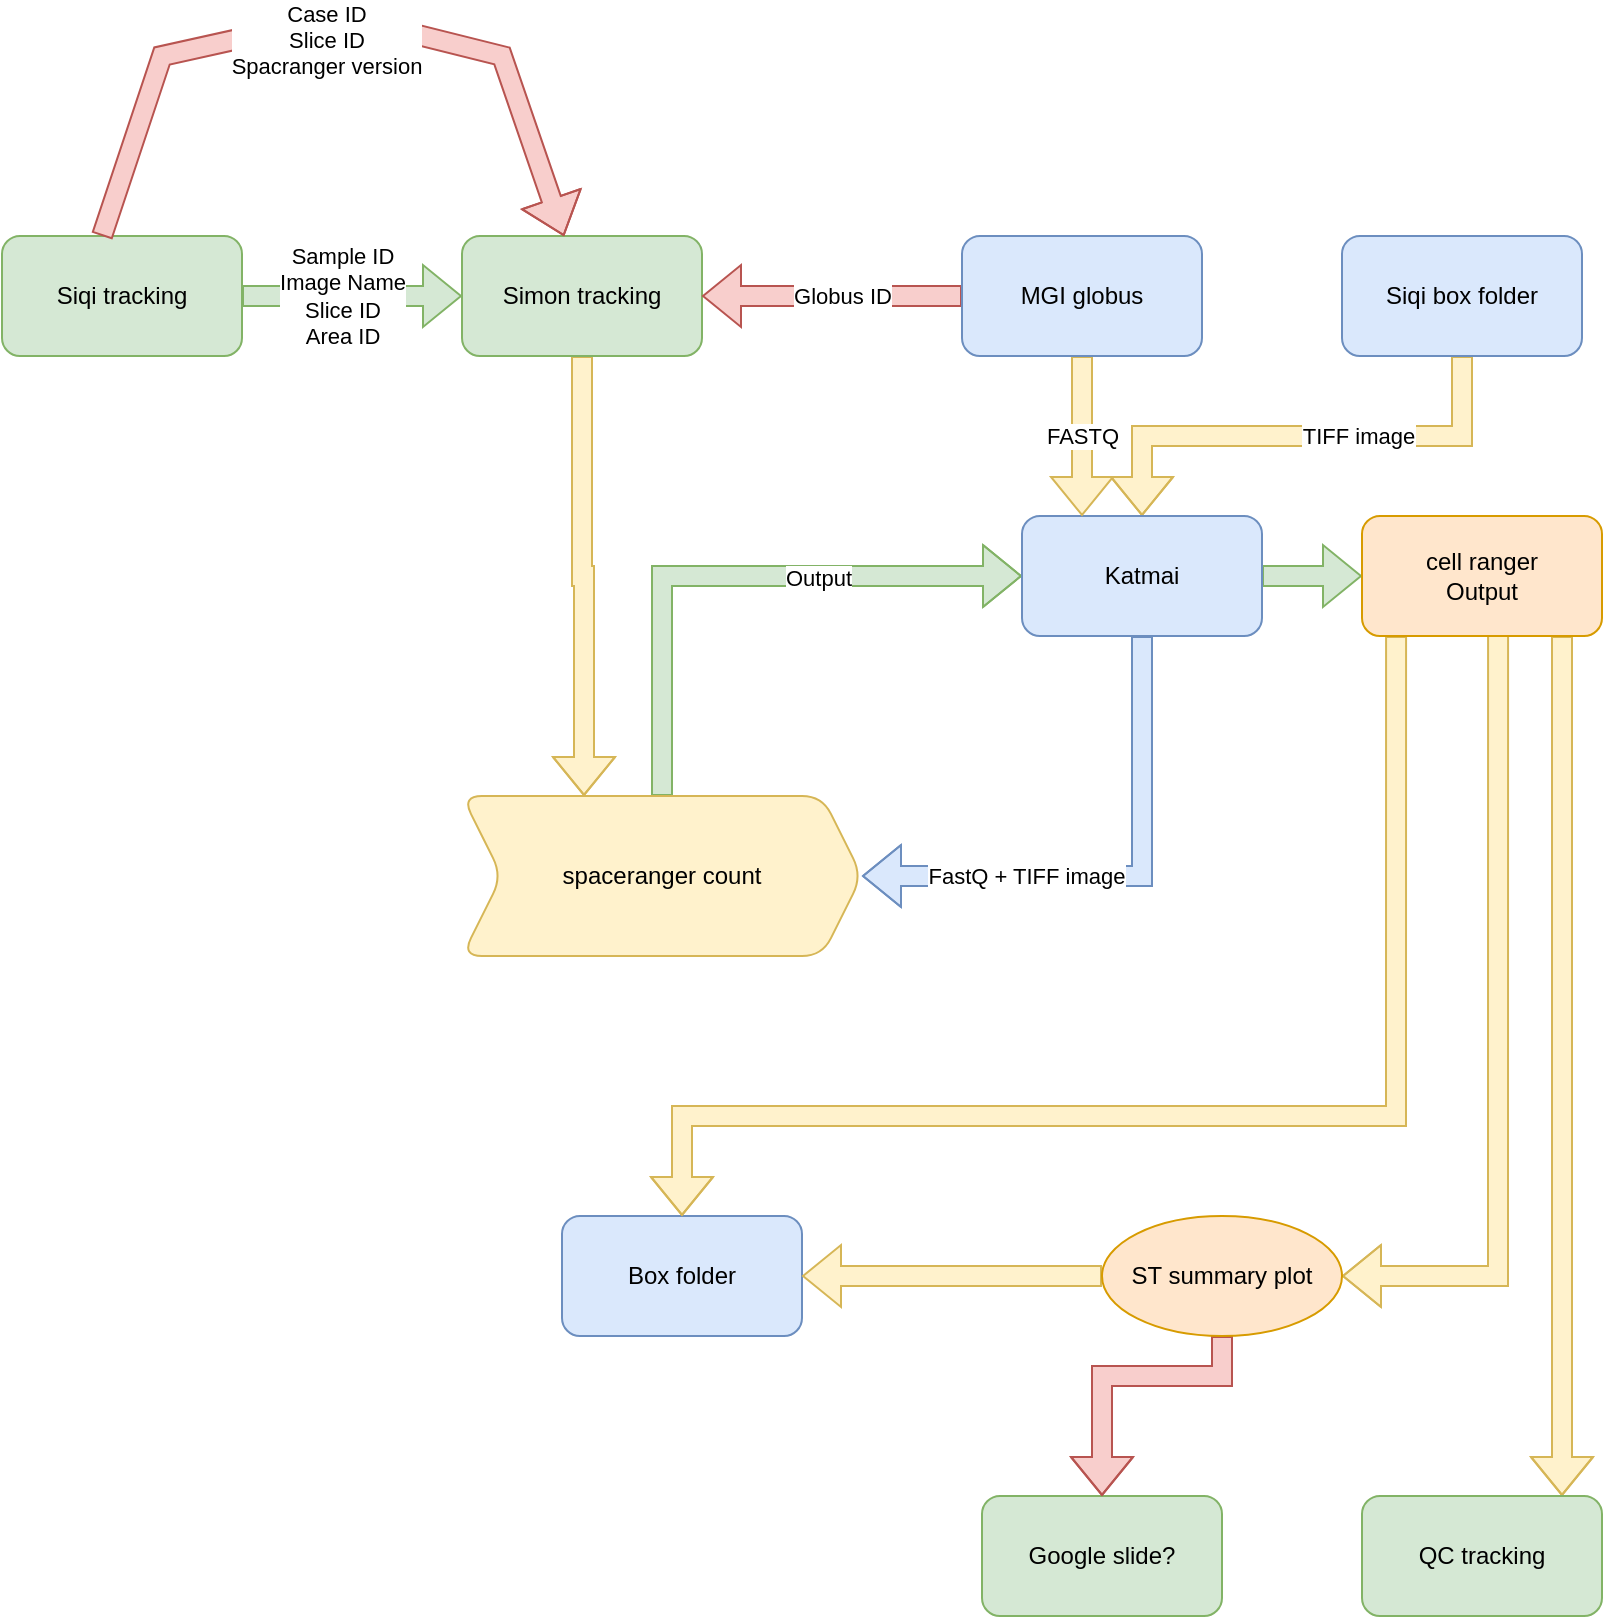 <mxfile version="20.2.8" type="github"><diagram id="chlIG1ylPpCfMNX09vV1" name="Page-1"><mxGraphModel dx="2028" dy="1056" grid="1" gridSize="10" guides="1" tooltips="1" connect="1" arrows="1" fold="1" page="1" pageScale="1" pageWidth="850" pageHeight="1100" math="0" shadow="0"><root><mxCell id="0"/><mxCell id="1" parent="0"/><mxCell id="7oGNp_6ggQTnMtsgFMvF-4" value="" style="edgeStyle=orthogonalEdgeStyle;rounded=0;orthogonalLoop=1;jettySize=auto;html=1;strokeColor=#82b366;shape=flexArrow;fillColor=#d5e8d4;" edge="1" parent="1" source="7oGNp_6ggQTnMtsgFMvF-2" target="7oGNp_6ggQTnMtsgFMvF-3"><mxGeometry relative="1" as="geometry"/></mxCell><mxCell id="7oGNp_6ggQTnMtsgFMvF-15" value="Sample ID&lt;br&gt;Image Name&lt;br&gt;Slice ID&lt;br&gt;Area ID" style="edgeLabel;html=1;align=center;verticalAlign=middle;resizable=0;points=[];" vertex="1" connectable="0" parent="7oGNp_6ggQTnMtsgFMvF-4"><mxGeometry x="-0.345" y="-4" relative="1" as="geometry"><mxPoint x="14" y="-4" as="offset"/></mxGeometry></mxCell><mxCell id="7oGNp_6ggQTnMtsgFMvF-2" value="Siqi tracking" style="rounded=1;whiteSpace=wrap;html=1;fillColor=#d5e8d4;strokeColor=#82b366;" vertex="1" parent="1"><mxGeometry x="-800" y="220" width="120" height="60" as="geometry"/></mxCell><mxCell id="7oGNp_6ggQTnMtsgFMvF-6" value="" style="edgeStyle=orthogonalEdgeStyle;rounded=0;orthogonalLoop=1;jettySize=auto;html=1;strokeColor=#d6b656;entryX=0.305;entryY=0;entryDx=0;entryDy=0;entryPerimeter=0;shape=flexArrow;fillColor=#fff2cc;" edge="1" parent="1" source="7oGNp_6ggQTnMtsgFMvF-3" target="7oGNp_6ggQTnMtsgFMvF-5"><mxGeometry relative="1" as="geometry"/></mxCell><mxCell id="7oGNp_6ggQTnMtsgFMvF-3" value="Simon tracking" style="whiteSpace=wrap;html=1;rounded=1;fillColor=#d5e8d4;strokeColor=#82b366;" vertex="1" parent="1"><mxGeometry x="-570" y="220" width="120" height="60" as="geometry"/></mxCell><mxCell id="7oGNp_6ggQTnMtsgFMvF-21" style="edgeStyle=orthogonalEdgeStyle;shape=flexArrow;curved=1;rounded=0;orthogonalLoop=1;jettySize=auto;html=1;entryX=0;entryY=0.5;entryDx=0;entryDy=0;strokeColor=#82b366;fillColor=#d5e8d4;" edge="1" parent="1" source="7oGNp_6ggQTnMtsgFMvF-5" target="7oGNp_6ggQTnMtsgFMvF-8"><mxGeometry relative="1" as="geometry"><Array as="points"><mxPoint x="-470" y="390"/></Array></mxGeometry></mxCell><mxCell id="7oGNp_6ggQTnMtsgFMvF-22" value="Output" style="edgeLabel;html=1;align=center;verticalAlign=middle;resizable=0;points=[];" vertex="1" connectable="0" parent="7oGNp_6ggQTnMtsgFMvF-21"><mxGeometry x="0.297" y="-1" relative="1" as="geometry"><mxPoint as="offset"/></mxGeometry></mxCell><mxCell id="7oGNp_6ggQTnMtsgFMvF-5" value="spaceranger count" style="shape=step;perimeter=stepPerimeter;whiteSpace=wrap;html=1;fixedSize=1;rounded=1;fillColor=#fff2cc;strokeColor=#d6b656;" vertex="1" parent="1"><mxGeometry x="-570" y="500" width="200" height="80" as="geometry"/></mxCell><mxCell id="7oGNp_6ggQTnMtsgFMvF-9" value="TIFF image" style="edgeStyle=orthogonalEdgeStyle;rounded=0;orthogonalLoop=1;jettySize=auto;html=1;exitX=0.5;exitY=1;exitDx=0;exitDy=0;strokeColor=#d6b656;shape=flexArrow;fillColor=#fff2cc;" edge="1" parent="1" source="7oGNp_6ggQTnMtsgFMvF-7" target="7oGNp_6ggQTnMtsgFMvF-8"><mxGeometry x="-0.231" relative="1" as="geometry"><Array as="points"><mxPoint x="-70" y="320"/><mxPoint x="-230" y="320"/></Array><mxPoint as="offset"/></mxGeometry></mxCell><mxCell id="7oGNp_6ggQTnMtsgFMvF-7" value="Siqi box folder" style="rounded=1;whiteSpace=wrap;html=1;fillColor=#dae8fc;strokeColor=#6c8ebf;" vertex="1" parent="1"><mxGeometry x="-130" y="220" width="120" height="60" as="geometry"/></mxCell><mxCell id="7oGNp_6ggQTnMtsgFMvF-20" style="edgeStyle=orthogonalEdgeStyle;shape=flexArrow;curved=1;rounded=0;orthogonalLoop=1;jettySize=auto;html=1;exitX=0.5;exitY=1;exitDx=0;exitDy=0;entryX=1;entryY=0.5;entryDx=0;entryDy=0;strokeColor=#6c8ebf;fillColor=#dae8fc;" edge="1" parent="1" source="7oGNp_6ggQTnMtsgFMvF-8" target="7oGNp_6ggQTnMtsgFMvF-5"><mxGeometry relative="1" as="geometry"/></mxCell><mxCell id="7oGNp_6ggQTnMtsgFMvF-45" value="FastQ + TIFF image" style="edgeLabel;html=1;align=center;verticalAlign=middle;resizable=0;points=[];" vertex="1" connectable="0" parent="7oGNp_6ggQTnMtsgFMvF-20"><mxGeometry x="0.369" y="4" relative="1" as="geometry"><mxPoint y="-4" as="offset"/></mxGeometry></mxCell><mxCell id="7oGNp_6ggQTnMtsgFMvF-29" value="" style="edgeStyle=orthogonalEdgeStyle;shape=flexArrow;curved=1;rounded=0;orthogonalLoop=1;jettySize=auto;html=1;strokeColor=#82b366;exitX=1;exitY=0.5;exitDx=0;exitDy=0;fillColor=#d5e8d4;" edge="1" parent="1" source="7oGNp_6ggQTnMtsgFMvF-8" target="7oGNp_6ggQTnMtsgFMvF-28"><mxGeometry relative="1" as="geometry"/></mxCell><mxCell id="7oGNp_6ggQTnMtsgFMvF-8" value="Katmai" style="whiteSpace=wrap;html=1;rounded=1;fillColor=#dae8fc;strokeColor=#6c8ebf;" vertex="1" parent="1"><mxGeometry x="-290" y="360" width="120" height="60" as="geometry"/></mxCell><mxCell id="7oGNp_6ggQTnMtsgFMvF-12" value="FASTQ" style="edgeStyle=orthogonalEdgeStyle;rounded=0;orthogonalLoop=1;jettySize=auto;html=1;entryX=0.25;entryY=0;entryDx=0;entryDy=0;strokeColor=#d6b656;shape=flexArrow;fillColor=#fff2cc;" edge="1" parent="1" source="7oGNp_6ggQTnMtsgFMvF-10" target="7oGNp_6ggQTnMtsgFMvF-8"><mxGeometry relative="1" as="geometry"><mxPoint x="-270" y="340" as="targetPoint"/></mxGeometry></mxCell><mxCell id="7oGNp_6ggQTnMtsgFMvF-17" style="edgeStyle=orthogonalEdgeStyle;curved=1;rounded=0;orthogonalLoop=1;jettySize=auto;html=1;strokeColor=#b85450;shape=flexArrow;fillColor=#f8cecc;" edge="1" parent="1" source="7oGNp_6ggQTnMtsgFMvF-10" target="7oGNp_6ggQTnMtsgFMvF-3"><mxGeometry relative="1" as="geometry"/></mxCell><mxCell id="7oGNp_6ggQTnMtsgFMvF-18" value="Globus ID" style="edgeLabel;html=1;align=center;verticalAlign=middle;resizable=0;points=[];" vertex="1" connectable="0" parent="7oGNp_6ggQTnMtsgFMvF-17"><mxGeometry x="0.277" y="1" relative="1" as="geometry"><mxPoint x="23" y="-1" as="offset"/></mxGeometry></mxCell><mxCell id="7oGNp_6ggQTnMtsgFMvF-10" value="MGI globus" style="whiteSpace=wrap;html=1;rounded=1;fillColor=#dae8fc;strokeColor=#6c8ebf;" vertex="1" parent="1"><mxGeometry x="-320" y="220" width="120" height="60" as="geometry"/></mxCell><mxCell id="7oGNp_6ggQTnMtsgFMvF-13" value="" style="curved=1;endArrow=classic;html=1;rounded=0;entryX=0.425;entryY=0;entryDx=0;entryDy=0;entryPerimeter=0;strokeColor=#b85450;shape=flexArrow;fillColor=#f8cecc;" edge="1" parent="1" target="7oGNp_6ggQTnMtsgFMvF-3"><mxGeometry width="50" height="50" relative="1" as="geometry"><mxPoint x="-750" y="220" as="sourcePoint"/><mxPoint x="-700" y="170" as="targetPoint"/><Array as="points"><mxPoint x="-720" y="130"/><mxPoint x="-630" y="110"/><mxPoint x="-550" y="130"/></Array></mxGeometry></mxCell><mxCell id="7oGNp_6ggQTnMtsgFMvF-14" value="Case ID&lt;br&gt;Slice ID&lt;br&gt;Spacranger version" style="edgeLabel;html=1;align=center;verticalAlign=middle;resizable=0;points=[];" vertex="1" connectable="0" parent="7oGNp_6ggQTnMtsgFMvF-13"><mxGeometry x="-0.204" y="-3" relative="1" as="geometry"><mxPoint x="32" as="offset"/></mxGeometry></mxCell><mxCell id="7oGNp_6ggQTnMtsgFMvF-23" value="Box folder" style="whiteSpace=wrap;html=1;rounded=1;fillColor=#dae8fc;strokeColor=#6c8ebf;" vertex="1" parent="1"><mxGeometry x="-520" y="710" width="120" height="60" as="geometry"/></mxCell><mxCell id="7oGNp_6ggQTnMtsgFMvF-34" value="" style="edgeStyle=orthogonalEdgeStyle;shape=flexArrow;curved=1;rounded=0;orthogonalLoop=1;jettySize=auto;html=1;strokeColor=#d6b656;exitX=0.567;exitY=0.983;exitDx=0;exitDy=0;exitPerimeter=0;fillColor=#fff2cc;" edge="1" parent="1" source="7oGNp_6ggQTnMtsgFMvF-28" target="7oGNp_6ggQTnMtsgFMvF-33"><mxGeometry relative="1" as="geometry"><Array as="points"><mxPoint x="-52" y="740"/></Array></mxGeometry></mxCell><mxCell id="7oGNp_6ggQTnMtsgFMvF-38" value="" style="edgeStyle=orthogonalEdgeStyle;shape=flexArrow;curved=1;rounded=0;orthogonalLoop=1;jettySize=auto;html=1;strokeColor=#d6b656;fillColor=#fff2cc;" edge="1" parent="1" source="7oGNp_6ggQTnMtsgFMvF-28" target="7oGNp_6ggQTnMtsgFMvF-37"><mxGeometry relative="1" as="geometry"><Array as="points"><mxPoint x="-20" y="630"/><mxPoint x="-20" y="630"/></Array></mxGeometry></mxCell><mxCell id="7oGNp_6ggQTnMtsgFMvF-43" style="edgeStyle=orthogonalEdgeStyle;shape=flexArrow;curved=1;rounded=0;orthogonalLoop=1;jettySize=auto;html=1;strokeColor=#d6b656;exitX=0.142;exitY=1;exitDx=0;exitDy=0;exitPerimeter=0;fillColor=#fff2cc;" edge="1" parent="1" source="7oGNp_6ggQTnMtsgFMvF-28" target="7oGNp_6ggQTnMtsgFMvF-23"><mxGeometry relative="1" as="geometry"><Array as="points"><mxPoint x="-103" y="660"/><mxPoint x="-460" y="660"/></Array></mxGeometry></mxCell><mxCell id="7oGNp_6ggQTnMtsgFMvF-28" value="cell ranger &lt;br&gt;Output" style="whiteSpace=wrap;html=1;rounded=1;fillColor=#ffe6cc;strokeColor=#d79b00;" vertex="1" parent="1"><mxGeometry x="-120" y="360" width="120" height="60" as="geometry"/></mxCell><mxCell id="7oGNp_6ggQTnMtsgFMvF-31" value="Google slide?" style="whiteSpace=wrap;html=1;rounded=1;fillColor=#d5e8d4;strokeColor=#82b366;" vertex="1" parent="1"><mxGeometry x="-310" y="850" width="120" height="60" as="geometry"/></mxCell><mxCell id="7oGNp_6ggQTnMtsgFMvF-39" value="" style="edgeStyle=orthogonalEdgeStyle;shape=flexArrow;curved=1;rounded=0;orthogonalLoop=1;jettySize=auto;html=1;strokeColor=#b85450;exitX=0.5;exitY=1;exitDx=0;exitDy=0;fillColor=#f8cecc;" edge="1" parent="1" source="7oGNp_6ggQTnMtsgFMvF-33" target="7oGNp_6ggQTnMtsgFMvF-31"><mxGeometry relative="1" as="geometry"><Array as="points"><mxPoint x="-190" y="790"/><mxPoint x="-250" y="790"/></Array></mxGeometry></mxCell><mxCell id="7oGNp_6ggQTnMtsgFMvF-40" style="edgeStyle=orthogonalEdgeStyle;shape=flexArrow;curved=1;rounded=0;orthogonalLoop=1;jettySize=auto;html=1;exitX=0;exitY=0.5;exitDx=0;exitDy=0;strokeColor=#d6b656;fillColor=#fff2cc;" edge="1" parent="1" source="7oGNp_6ggQTnMtsgFMvF-33" target="7oGNp_6ggQTnMtsgFMvF-23"><mxGeometry relative="1" as="geometry"/></mxCell><mxCell id="7oGNp_6ggQTnMtsgFMvF-33" value="ST summary plot" style="ellipse;whiteSpace=wrap;html=1;rounded=1;fillColor=#ffe6cc;strokeColor=#d79b00;" vertex="1" parent="1"><mxGeometry x="-250" y="710" width="120" height="60" as="geometry"/></mxCell><mxCell id="7oGNp_6ggQTnMtsgFMvF-37" value="QC tracking" style="whiteSpace=wrap;html=1;rounded=1;fillColor=#d5e8d4;strokeColor=#82b366;" vertex="1" parent="1"><mxGeometry x="-120" y="850" width="120" height="60" as="geometry"/></mxCell></root></mxGraphModel></diagram></mxfile>
